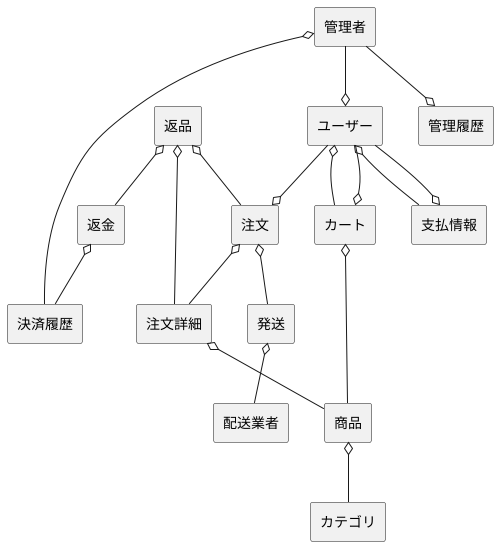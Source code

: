 @startuml 商品管理システムドメインモデル（簡略版）
skinparam componentStyle rectangle

' =====================
' 販売システム
' =====================
[ユーザー] o-- [支払情報]
[ユーザー] o-- [カート]
[カート] o-- [商品]

[ユーザー] --o [カート]
[ユーザー] --o [支払情報]
[ユーザー] --o [注文]

' =====================
' 管理システム
' =====================
[管理者] o-- [決済履歴]
[管理者] --o [ユーザー]
[管理者] --o [管理履歴]

' =====================
' 共通システム
' =====================
[商品] o-- [カテゴリ]

[注文] o-- [注文詳細]
[注文] o-- [発送]
[注文詳細] o-- [商品]
[発送] o-- [配送業者]

[返品] o-- [注文]
[返品] o-- [注文詳細]
[返品] o-- [返金]
[返金] o-- [決済履歴]

@enduml
